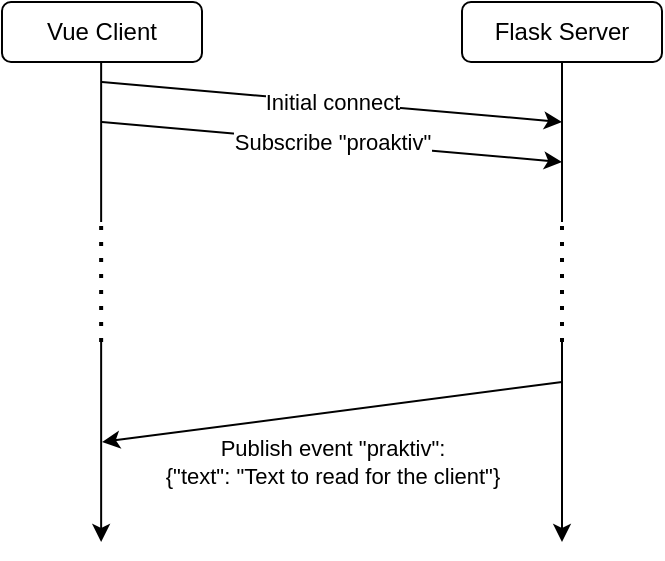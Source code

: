 <mxfile>
    <diagram id="3m41AnP2egnqxWlw1Qh6" name="Seite-1">
        <mxGraphModel dx="352" dy="260" grid="1" gridSize="10" guides="1" tooltips="1" connect="1" arrows="1" fold="1" page="1" pageScale="1" pageWidth="1169" pageHeight="827" math="0" shadow="0">
            <root>
                <mxCell id="0"/>
                <mxCell id="1" parent="0"/>
                <mxCell id="4" value="Vue Client" style="rounded=1;whiteSpace=wrap;html=1;" vertex="1" parent="1">
                    <mxGeometry x="140" y="140" width="100" height="30" as="geometry"/>
                </mxCell>
                <mxCell id="5" value="" style="endArrow=classic;html=1;" edge="1" parent="1">
                    <mxGeometry width="50" height="50" relative="1" as="geometry">
                        <mxPoint x="420" y="310" as="sourcePoint"/>
                        <mxPoint x="420" y="410" as="targetPoint"/>
                    </mxGeometry>
                </mxCell>
                <mxCell id="6" value="Flask Server" style="rounded=1;whiteSpace=wrap;html=1;" vertex="1" parent="1">
                    <mxGeometry x="370" y="140" width="100" height="30" as="geometry"/>
                </mxCell>
                <mxCell id="7" value="Initial connect" style="endArrow=classic;html=1;" edge="1" parent="1">
                    <mxGeometry width="50" height="50" relative="1" as="geometry">
                        <mxPoint x="190" y="180" as="sourcePoint"/>
                        <mxPoint x="420" y="200" as="targetPoint"/>
                    </mxGeometry>
                </mxCell>
                <mxCell id="8" value="Subscribe &quot;proaktiv&quot;" style="endArrow=classic;html=1;" edge="1" parent="1">
                    <mxGeometry width="50" height="50" relative="1" as="geometry">
                        <mxPoint x="190" y="200" as="sourcePoint"/>
                        <mxPoint x="420" y="220" as="targetPoint"/>
                    </mxGeometry>
                </mxCell>
                <mxCell id="9" value="Publish event &quot;praktiv&quot;:&lt;br&gt;{&quot;text&quot;: &quot;Text to read for the client&quot;}" style="endArrow=classic;html=1;labelBackgroundColor=none;" edge="1" parent="1">
                    <mxGeometry x="0.028" y="25" width="50" height="50" relative="1" as="geometry">
                        <mxPoint x="420" y="330" as="sourcePoint"/>
                        <mxPoint x="190" y="360" as="targetPoint"/>
                        <mxPoint as="offset"/>
                    </mxGeometry>
                </mxCell>
                <mxCell id="11" value="" style="endArrow=none;html=1;labelBackgroundColor=none;entryX=0.5;entryY=1;entryDx=0;entryDy=0;" edge="1" parent="1" target="6">
                    <mxGeometry width="50" height="50" relative="1" as="geometry">
                        <mxPoint x="420" y="250" as="sourcePoint"/>
                        <mxPoint x="440" y="220" as="targetPoint"/>
                    </mxGeometry>
                </mxCell>
                <mxCell id="12" value="" style="endArrow=none;dashed=1;html=1;dashPattern=1 3;strokeWidth=2;labelBackgroundColor=none;" edge="1" parent="1">
                    <mxGeometry width="50" height="50" relative="1" as="geometry">
                        <mxPoint x="420" y="310" as="sourcePoint"/>
                        <mxPoint x="420" y="250" as="targetPoint"/>
                    </mxGeometry>
                </mxCell>
                <mxCell id="13" value="" style="endArrow=classic;html=1;" edge="1" parent="1">
                    <mxGeometry width="50" height="50" relative="1" as="geometry">
                        <mxPoint x="189.57" y="310" as="sourcePoint"/>
                        <mxPoint x="189.57" y="410" as="targetPoint"/>
                    </mxGeometry>
                </mxCell>
                <mxCell id="14" value="" style="endArrow=none;html=1;labelBackgroundColor=none;entryX=0.5;entryY=1;entryDx=0;entryDy=0;" edge="1" parent="1">
                    <mxGeometry width="50" height="50" relative="1" as="geometry">
                        <mxPoint x="189.57" y="250" as="sourcePoint"/>
                        <mxPoint x="189.57" y="170" as="targetPoint"/>
                    </mxGeometry>
                </mxCell>
                <mxCell id="15" value="" style="endArrow=none;dashed=1;html=1;dashPattern=1 3;strokeWidth=2;labelBackgroundColor=none;" edge="1" parent="1">
                    <mxGeometry width="50" height="50" relative="1" as="geometry">
                        <mxPoint x="189.57" y="310" as="sourcePoint"/>
                        <mxPoint x="189.57" y="250" as="targetPoint"/>
                    </mxGeometry>
                </mxCell>
            </root>
        </mxGraphModel>
    </diagram>
</mxfile>
